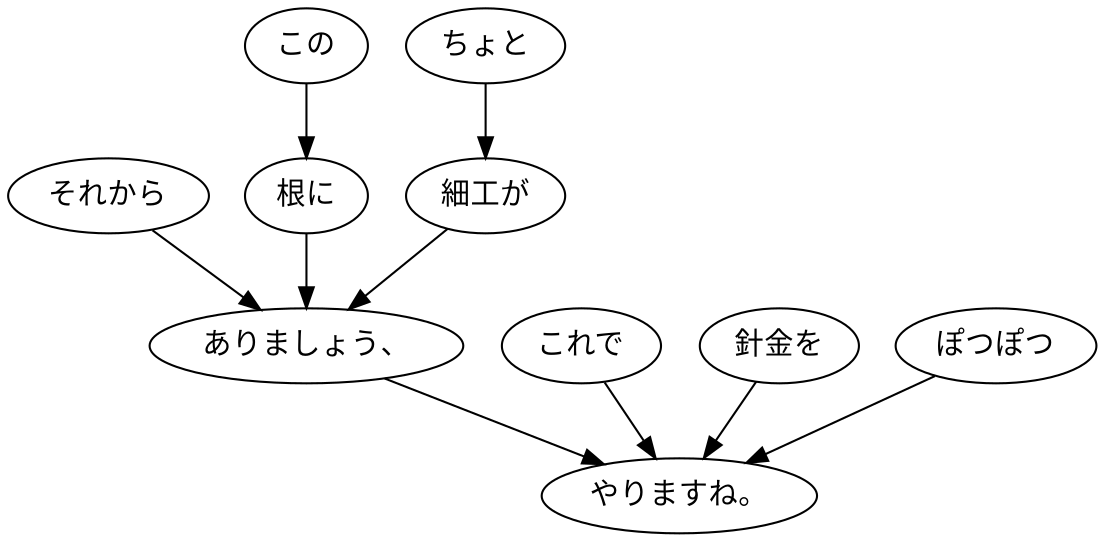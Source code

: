 digraph graph3485 {
	node0 [label="それから"];
	node1 [label="この"];
	node2 [label="根に"];
	node3 [label="ちょと"];
	node4 [label="細工が"];
	node5 [label="ありましょう、"];
	node6 [label="これで"];
	node7 [label="針金を"];
	node8 [label="ぽつぽつ"];
	node9 [label="やりますね。"];
	node0 -> node5;
	node1 -> node2;
	node2 -> node5;
	node3 -> node4;
	node4 -> node5;
	node5 -> node9;
	node6 -> node9;
	node7 -> node9;
	node8 -> node9;
}
